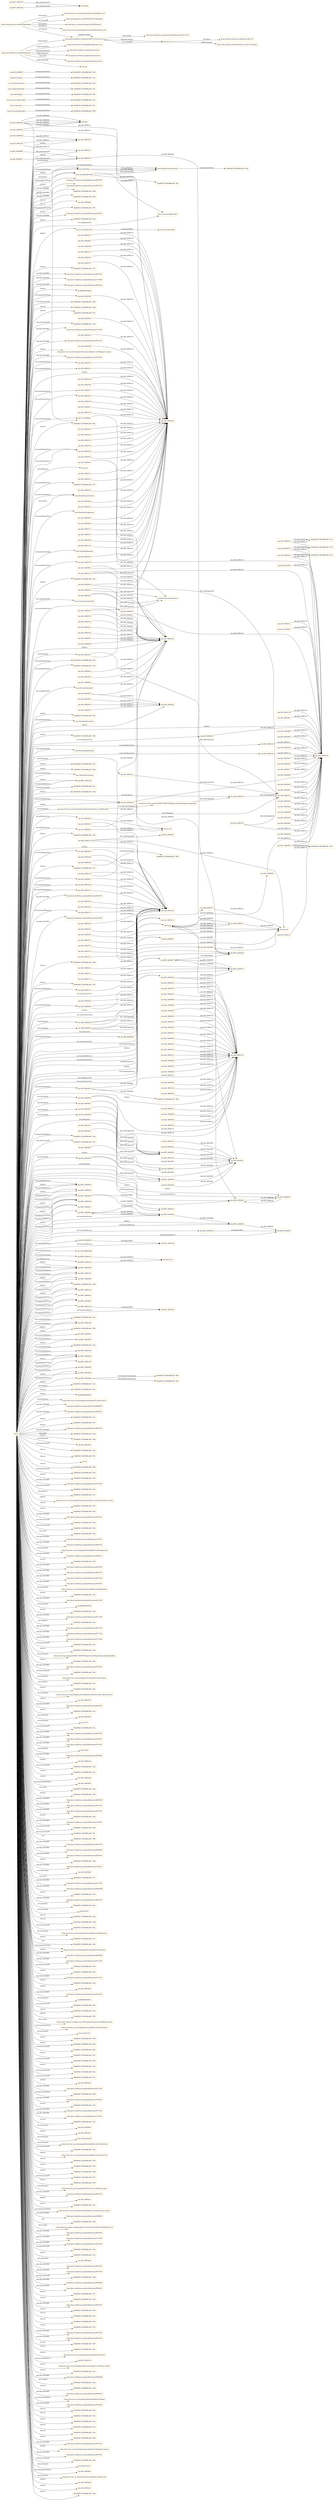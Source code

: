 digraph ar2dtool_diagram { 
rankdir=LR;
size="1501"
node [shape = rectangle, color="orange"]; "base:UnassignedIdentifier" "56e80045:1695d98ec98:-7fe5" "base:PersistentIdentifier" "56e80045:1695d98ec98:-7ffc" "base:IdentificationScheme" "base:IdentificationAuthority" "fibo-id:Identifier" "56e80045:1695d98ec98:-7fae" "base:Identifier" "56e80045:1695d98ec98:-7ff2" "base:IdentifierAssignment" "base:QualifiedIdentifier" "56e80045:1695d98ec98:-7fba" "56e80045:1695d98ec98:-7fa1" "base:TransparentIdentifier" "base:AssignedIdentifier" "base:StructuredIdentifier" "56e80045:1695d98ec98:-7fe9" "56e80045:1695d98ec98:-7fb8" "56e80045:1695d98ec98:-7fcb" "base:OpaqueIdentifier" "56e80045:1695d98ec98:-7fb2" "base:RevokedIdentifier" "56e80045:1695d98ec98:-7ffa" "base:IdentifierResolution" "56e80045:1695d98ec98:-7fb0" "base:ReassignedIdentifier" "56e80045:1695d98ec98:-7fbc" "56e80045:1695d98ec98:-7fdc" "base:StableIdentifier" "56e80045:1695d98ec98:-7fb6" "base:VisualIdentifier" "base:IdentifierAssigning" "base:Identifiable" "56e80045:1695d98ec98:-7fed" "base:TextualIdentifier" "obo:IAO_0000034" "obo:BFO_0000146" "obo:IAO_0000318" "56e80045:1695d98ec98:-7eac" "obo:IAO_0000330" "obo:IAO_0000409" "obo:BFO_0000141" "obo:IAO_0000577" "obo:IAO_0000131" "obo:IAO_0000015" "obo:IAO_0000027" "obo:IAO_0000303" "obo:BFO_0000017" "56e80045:1695d98ec98:-7f01" "obo:IAO_0000078" "obo:IAO_0000306" "obo:BFO_0000028" "obo:IAO_0000316" "obo:IAO_0000319" "obo:IAO_0000003" "obo:IAO_0000030" "obo:IAO_0000574" "obo:IAO_0000408" "obo:IAO_0000310" "obo:IAO_0000576" "obo:BFO_0000035" "obo:BFO_0000040" "obo:IAO_0000401" "obo:IAO_0000304" "obo:BFO_0000018" "obo:IAO_0000010" "56e80045:1695d98ec98:-7f12" "obo:OBI_0500000" "obo:IAO_0000104" "obo:IAO_0000225" "obo:IAO_0000327" "obo:IAO_0000128" "obo:BFO_0000011" "obo:BFO_0000023" "obo:IAO_0000097" "obo:IAO_0000311" "obo:IAO_0000415" "obo:BFO_0000148" "obo:IAO_0000321" "obo:IAO_0000442" "obo:IAO_0000006" "obo:IAO_0000400" "obo:IAO_0000064" "obo:IAO_0000017" "obo:BFO_0000004" "obo:GAZ_00000448" "56e80045:1695d98ec98:-7f96" "obo:BFO_0000031" "obo:PATO_0000122" "obo:IAO_0000088" "obo:IAO_0000582" "56e80045:1695d98ec98:-7f1a" "obo:IAO_0000592" "obo:BFO_0000009" "obo:IAO_0000141" "obo:IAO_0000035" "obo:IAO_0000005" "obo:IAO_0000322" "obo:BFO_0000147" "obo:IAO_0000443" "obo:IAO_0000007" "obo:IAO_0000065" "obo:IAO_0000132" "obo:IAO_0000578" "obo:IAO_0000028" "obo:IAO_0000593" "obo:BFO_0000008" "obo:IAO_0000012" "obo:IAO_0000079" "obo:IAO_0000184" "obo:IAO_0000307" "obo:UO_0000002" "56e80045:1695d98ec98:-7ed9" "obo:IAO_0000031" "obo:IAO_0000018" "obo:IAO_0000317" "obo:IAO_0000059" "obo:IAO_0000313" "obo:IAO_0000579" "obo:IAO_0000091" "obo:IAO_0000029" "obo:BFO_0000142" "obo:BFO_0000038" "obo:BFO_0000019" "obo:IAO_0000183" "obo:IAO_0000308" "obo:UO_0000001" "obo:IAO_0000584" "obo:IAO_0000429" "obo:IAO_0000109" "obo:IAO_0000105" "obo:IAO_0000047" "obo:IAO_0000180" "obo:IAO_0000129" "obo:IAO_0000032" "obo:BFO_0000024" "obo:IAO_0000312" "obo:IAO_0000100" "obo:IAO_0000328" "obo:IAO_0000324" "obo:IAO_0000055" "obo:IAO_0000416" "oboInOwl:Subset" "obo:PATO_0000125" "obo:IAO_0000595" "obo:OBI_0000066" "obo:BFO_0000001" "obo:IAO_0000300" "obo:IAO_0000038" "obo:IAO_0000323" "obo:IAO_0000178" "obo:IAO_0000098" "obo:BFO_0000020" "obo:IAO_0000008" "obo:IAO_0000093" "obo:BFO_0000144" "obo:IAO_0000594" "obo:IAO_0000013" "obo:IAO_0000185" "obo:UO_0000003" "56e80045:1695d98ec98:-7f06" "obo:IAO_0000037" "56e80045:1695d98ec98:-7ed1" "56e80045:1695d98ec98:-7efc" "obo:BFO_0000016" "obo:OBI_0000471" "obo:IAO_0000019" "obo:IAO_0000314" "56e80045:1695d98ec98:-7ee7" "obo:IAO_0000001" "obo:IAO_0000057" "obo:BFO_0000140" "56e80045:1695d98ec98:-7f94" "obo:IAO_0000402" "obo:IAO_0000309" "obo:IAO_0000186" "obo:IAO_0000024" "obo:IAO_0000305" "obo:IAO_0000590" "obo:IAO_0000181" "obo:IAO_0000302" "obo:IAO_0000033" "obo:BFO_0000015" "obo:BFO_0000027" "obo:IAO_0000315" "obo:BFO_0000029" "obo:IAO_0000329" "obo:IAO_0000101" "obo:IAO_0000325" "obo:IAO_0000573" "obo:IAO_0000403" "obo:IAO_0000575" "obo:IAO_0000025" "56e80045:1695d98ec98:-7ee0" "obo:IAO_0000320" "obo:BFO_0000034" "obo:OBI_0000011" "obo:IAO_0000182" "obo:BFO_0000002" "obo:IAO_0000301" "obo:IAO_0000422" "obo:BFO_0000026" "obo:IAO_0000580" "obo:IAO_0000144" "obo:IAO_0000326" "obo:IAO_0000572" "obo:BFO_0000182" "obo:IAO_0000096" "obo:IAO_0000414" "obo:BFO_0000145" "obo:IAO_0000009" "obo:BFO_0000003" "obo:BFO_0000030" "obo:IAO_0000591" "obo:BFO_0000006" "obo:IAO_0000140" "obo:IAO_0000179" ; /*classes style*/
	"obo:IAO_0000029" -> "obo:IAO_0000123" [ label = "obo:IAO_0000114" ];
	"obo:IAO_0000008" -> "obo:IAO_0000103" [ label = "obo:IAO_0000231" ];
	"obo:IAO_0000321" -> "obo:IAO_0000120" [ label = "obo:IAO_0000114" ];
	"obo:OBI_0000293" -> "obo:obi.owl" [ label = "obo:IAO_0000412" ];
	"obo:OBI_0000293" -> "obo:RO_0000057" [ label = "rdfs:subPropertyOf" ];
	"obo:OBI_0000293" -> "obo:IAO_0000122" [ label = "obo:IAO_0000114" ];
	"obo:IAO_0000129" -> "obo:IAO_0000123" [ label = "obo:IAO_0000114" ];
	"obo:IAO_0000300" -> "obo:IAO_0000123" [ label = "obo:IAO_0000114" ];
	"obo:RO_0000087" -> "obo:RO_0000053" [ label = "rdfs:subPropertyOf" ];
	"obo:IAO_0000442" -> "obo:IAO_0000125" [ label = "obo:IAO_0000114" ];
	"obo:IAO_0000079" -> "obo:IAO_0000002" [ label = "obo:IAO_0000114" ];
	"obo:IAO_0000400" -> "obo:IAO_0000120" [ label = "obo:IAO_0000114" ];
	"obo:IAO_0000584" -> "obo:IAO_0000120" [ label = "obo:IAO_0000114" ];
	"obo:IAO_0000037" -> "obo:IAO_0000002" [ label = "obo:IAO_0000114" ];
	"obo:IAO_0000179" -> "obo:IAO_0000122" [ label = "obo:IAO_0000114" ];
	"obo:IAO_0000329" -> "obo:IAO_0000125" [ label = "obo:IAO_0000114" ];
	"obo:IAO_0000308" -> "obo:IAO_0000120" [ label = "obo:IAO_0000114" ];
	"obo:IAO_0000116" -> "obo:IAO_0000122" [ label = "obo:IAO_0000114" ];
	"obo:RO_0001025" -> "obo:RO_0001901" [ label = "obo:RO_0001900" ];
	"obo:IAO_0000429" -> "obo:IAO_0000123" [ label = "obo:IAO_0000114" ];
	"obo:RO_0000053" -> "obo:RO_0001901" [ label = "obo:RO_0001900" ];
	"obo:IAO_0000408" -> "obo:IAO_0000123" [ label = "obo:IAO_0000114" ];
	"obo:IAO_0000592" -> "obo:IAO_0000123" [ label = "obo:IAO_0000114" ];
	"obo:BFO_0000002" -> "obo:BFO_0000003" [ label = "owl:disjointWith" ];
	"obo:IAO_0000024" -> "obo:IAO_0000103" [ label = "obo:IAO_0000231" ];
	"obo:IAO_0000003" -> "obo:IAO_0000125" [ label = "obo:IAO_0000114" ];
	"obo:BFO_0000144" -> "obo:BFO_0000182" [ label = "owl:disjointWith" ];
	"obo:IAO_0000316" -> "obo:IAO_0000120" [ label = "obo:IAO_0000114" ];
	"base:Identifiable" -> "56e80045:1695d98ec98:-7ff2" [ label = "owl:equivalentClass" ];
	"base:OpaqueIdentifier" -> "56e80045:1695d98ec98:-7fbc" [ label = "owl:equivalentClass" ];
	"obo:IAO_0000416" -> "obo:IAO_0000123" [ label = "obo:IAO_0000114" ];
	"obo:IAO_0000579" -> "obo:IAO_0000120" [ label = "obo:IAO_0000114" ];
	"obo:IAO_0000032" -> "obo:IAO_0000120" [ label = "obo:IAO_0000114" ];
	"base:TextualIdentifier" -> "base:VisualIdentifier" [ label = "owl:disjointWith" ];
	"obo:IAO_0000324" -> "obo:IAO_0000120" [ label = "obo:IAO_0000114" ];
	"obo:IAO_0000132" -> "obo:IAO_0000123" [ label = "obo:IAO_0000114" ];
	"obo:IAO_0000303" -> "obo:IAO_0000125" [ label = "obo:IAO_0000114" ];
	"obo:IAO_0000111" -> "obo:IAO_0000122" [ label = "obo:IAO_0000114" ];
	"oboInOwl:Subset" -> "56e80045:1695d98ec98:-7eac" [ label = "owl:equivalentClass" ];
	"obo:IAO_0000232" -> "obo:IAO_0000122" [ label = "obo:IAO_0000114" ];
	"obo:IAO_0000403" -> "obo:IAO_0000123" [ label = "obo:IAO_0000114" ];
	"obo:IAO_0000019" -> "obo:IAO_0000103" [ label = "obo:IAO_0000231" ];
	"obo:IAO_0000182" -> "obo:IAO_0000122" [ label = "obo:IAO_0000114" ];
	"obo:IAO_0000182" -> "obo:IAO_0000103" [ label = "obo:IAO_0000231" ];
	"obo:OBI_0000312" -> "obo:RO_0000056" [ label = "rdfs:subPropertyOf" ];
	"obo:OBI_0000312" -> "obo:IAO_0000122" [ label = "obo:IAO_0000114" ];
	"obo:OBI_0000312" -> "obo:obi.owl" [ label = "obo:IAO_0000412" ];
	"obo:IAO_0000140" -> "obo:IAO_0000123" [ label = "obo:IAO_0000114" ];
	"obo:IAO_0000311" -> "obo:IAO_0000120" [ label = "obo:IAO_0000114" ];
	"obo:IAO_0000119" -> "obo:IAO_0000122" [ label = "obo:IAO_0000114" ];
	"obo:RO_0002000" -> "obo:RO_0001901" [ label = "obo:RO_0001900" ];
	"base:StableIdentifier" -> "56e80045:1695d98ec98:-7fb2" [ label = "owl:equivalentClass" ];
	"obo:IAO_0000595" -> "obo:IAO_0000123" [ label = "obo:IAO_0000114" ];
	"obo:IAO_0000219" -> "obo:IAO_0000136" [ label = "rdfs:subPropertyOf" ];
	"obo:IAO_0000574" -> "obo:IAO_0000120" [ label = "obo:IAO_0000114" ];
	"obo:IAO_0000027" -> "obo:IAO_0000125" [ label = "obo:IAO_0000114" ];
	"obo:IAO_0000006" -> "obo:IAO_0000123" [ label = "obo:IAO_0000114" ];
	"obo:IAO_0000319" -> "obo:IAO_0000120" [ label = "obo:IAO_0000114" ];
	"obo:IAO_0000098" -> "obo:IAO_0000123" [ label = "obo:IAO_0000114" ];
	"obo:UO_0000002" -> "obo:uo.owl" [ label = "obo:IAO_0000412" ];
	"obo:RO_0001015" -> "obo:RO_0001901" [ label = "obo:RO_0001900" ];
	"obo:IAO_0000419" -> "obo:IAO_0000120" [ label = "obo:IAO_0000114" ];
	"obo:IAO_0000582" -> "obo:IAO_0000123" [ label = "obo:IAO_0000114" ];
	"obo:IAO_0000035" -> "obo:IAO_0000103" [ label = "obo:IAO_0000231" ];
	"obo:IAO_0000035" -> "obo:IAO_0000125" [ label = "obo:IAO_0000114" ];
	"http://purl.obolibrary.org/obo/iao/2015-02-23/iao.owl" -> "http://purl.obolibrary.org/obo/iao/wiki/Releases/2015-02-23" [ label = "rdfs:seeAlso" ];
	"http://purl.obolibrary.org/obo/iao/2015-02-23/iao.owl" -> "http://purl.obolibrary.org/obo/iao/2015-02-23/iao.owl" [ label = "doap:file-release" ];
	"http://purl.obolibrary.org/obo/iao/2015-02-23/iao.owl" -> "obo:iao.owl" [ label = "doap:file-release" ];
	"obo:IAO_0000327" -> "obo:IAO_0000125" [ label = "obo:IAO_0000114" ];
	"obo:OBI_0000299" -> "obo:obi.owl" [ label = "obo:IAO_0000412" ];
	"obo:OBI_0000299" -> "obo:RO_0000057" [ label = "rdfs:subPropertyOf" ];
	"obo:OBI_0000299" -> "obo:IAO_0000122" [ label = "obo:IAO_0000114" ];
	"obo:IAO_0000135" -> "obo:IAO_0000125" [ label = "obo:IAO_0000114" ];
	"obo:IAO_0000135" -> "oboInOwl:ObsoleteProperty" [ label = "rdfs:subPropertyOf" ];
	"obo:IAO_0000135" -> "obo:IAO_0000103" [ label = "obo:IAO_0000231" ];
	"obo:IAO_0000306" -> "obo:IAO_0000125" [ label = "obo:IAO_0000114" ];
	"obo:RO_0002350" -> "obo:RO_0001901" [ label = "obo:RO_0001900" ];
	"obo:RO_0002350" -> "obo:BFO_0000050" [ label = "rdfs:subPropertyOf" ];
	"obo:IAO_0000064" -> "obo:IAO_0000120" [ label = "obo:IAO_0000114" ];
	"obo:IAO_0000590" -> "obo:IAO_0000125" [ label = "obo:IAO_0000114" ];
	"obo:IAO_0000001" -> "obo:IAO_0000120" [ label = "obo:IAO_0000114" ];
	"obo:IAO_0000185" -> "obo:IAO_0000122" [ label = "obo:IAO_0000114" ];
	"obo:IAO_0000314" -> "obo:IAO_0000120" [ label = "obo:IAO_0000114" ];
	"obo:IAO_0000101" -> "obo:IAO_0000122" [ label = "obo:IAO_0000114" ];
	"obo:IAO_0000093" -> "obo:IAO_0000103" [ label = "obo:IAO_0000231" ];
	"obo:RO_0000080" -> "obo:RO_0000052" [ label = "rdfs:subPropertyOf" ];
	"obo:BFO_0000050" -> "obo:RO_0001901" [ label = "obo:RO_0001900" ];
	"obo:IAO_0000414" -> "obo:IAO_0000123" [ label = "obo:IAO_0000114" ];
	"fibo-id:Identifier" -> "56e80045:1695d98ec98:-7fa1" [ label = "owl:equivalentClass" ];
	"obo:IAO_0000222" -> "oboInOwl:ObsoleteProperty" [ label = "rdfs:subPropertyOf" ];
	"obo:IAO_0000222" -> "obo:IAO_0000103" [ label = "obo:IAO_0000231" ];
	"obo:IAO_0000030" -> "obo:IAO_0000122" [ label = "obo:IAO_0000114" ];
	"obo:IAO_0000577" -> "obo:IAO_0000120" [ label = "obo:IAO_0000114" ];
	"http://ontology.mayo.edu/WDO/Identifiers" -> "http://purl.obolibrary.org/obo/iao/2015-02-23/iao.owl" [ label = "owl:imports" ];
	"http://ontology.mayo.edu/WDO/Identifiers" -> "http://bmi.asu.edu/ontologies/2016/06/deontic" [ label = "owl:imports" ];
	"http://ontology.mayo.edu/WDO/Identifiers" -> "http://www.loa-cnr.it/ontologies/FunctionalParticipation.owl" [ label = "owl:imports" ];
	"http://ontology.mayo.edu/WDO/Identifiers" -> "http://www.loa-cnr.it/ontologies/InformationObjects.owl" [ label = "owl:imports" ];
	"http://ontology.mayo.edu/WDO/Identifiers" -> "http://ontology.mayo.edu/WDO/2016/11/Identifiers" [ label = "owl:versionIRI" ];
	"obo:IAO_0000009" -> "obo:IAO_0000123" [ label = "obo:IAO_0000114" ];
	"obo:IAO_0000322" -> "obo:IAO_0000120" [ label = "obo:IAO_0000114" ];
	"obo:IAO_0000301" -> "obo:IAO_0000125" [ label = "obo:IAO_0000114" ];
	"obo:IAO_0000109" -> "obo:IAO_0000125" [ label = "obo:IAO_0000114" ];
	"obo:IAO_0000443" -> "obo:IAO_0000120" [ label = "obo:IAO_0000114" ];
	"obo:IAO_0000422" -> "obo:IAO_0000123" [ label = "obo:IAO_0000114" ];
	"obo:IAO_0000401" -> "obo:IAO_0000123" [ label = "obo:IAO_0000114" ];
	"obo:IAO_0000059" -> "obo:IAO_0000124" [ label = "obo:IAO_0000114" ];
	"obo:IAO_0000059" -> "obo:IAO_0000103" [ label = "obo:IAO_0000231" ];
	"obo:BFO_0000016" -> "obo:BFO_0000023" [ label = "owl:disjointWith" ];
	"obo:IAO_0000038" -> "obo:IAO_0000125" [ label = "obo:IAO_0000114" ];
	"obo:BFO_0000179" -> "rdfs:label" [ label = "rdfs:subPropertyOf" ];
	"obo:IAO_0000017" -> "obo:IAO_0000125" [ label = "obo:IAO_0000114" ];
	"obo:IAO_0000180" -> "obo:IAO_0000122" [ label = "obo:IAO_0000114" ];
	"base:StructuredIdentifier" -> "56e80045:1695d98ec98:-7fae" [ label = "owl:equivalentClass" ];
	"obo:IAO_0000330" -> "obo:IAO_0000120" [ label = "obo:IAO_0000114" ];
	"obo:IAO_0000309" -> "obo:IAO_0000120" [ label = "obo:IAO_0000114" ];
	"obo:IAO_0000117" -> "obo:IAO_0000122" [ label = "obo:IAO_0000114" ];
	"obo:BFO_0000066" -> "56e80045:1695d98ec98:-7f98" [ label = "owl:propertyChainAxiom" ];
	"obo:BFO_0000066" -> "56e80045:1695d98ec98:-7f9a" [ label = "owl:propertyChainAxiom" ];
	"obo:IAO_0000088" -> "obo:IAO_0000125" [ label = "obo:IAO_0000114" ];
	"obo:IAO_0000593" -> "obo:IAO_0000123" [ label = "obo:IAO_0000114" ];
	"obo:IAO_0000409" -> "56e80045:1695d98ec98:-7ed1" [ label = "owl:equivalentClass" ];
	"obo:IAO_0000572" -> "obo:IAO_0000125" [ label = "obo:IAO_0000114" ];
	"obo:IAO_0000025" -> "obo:IAO_0000120" [ label = "obo:IAO_0000114" ];
	"obo:IAO_0000317" -> "obo:IAO_0000120" [ label = "obo:IAO_0000114" ];
	"obo:IAO_0000104" -> "obo:IAO_0000122" [ label = "obo:IAO_0000114" ];
	"obo:IAO_0000096" -> "obo:IAO_0000123" [ label = "obo:IAO_0000114" ];
	"obo:IAO_0000417" -> "obo:IAO_0000120" [ label = "obo:IAO_0000114" ];
	"obo:IAO_0000225" -> "obo:IAO_0000125" [ label = "obo:IAO_0000114" ];
	"obo:IAO_0000225" -> "56e80045:1695d98ec98:-7efc" [ label = "owl:equivalentClass" ];
	"obo:IAO_0000580" -> "obo:IAO_0000120" [ label = "obo:IAO_0000114" ];
	"obo:IAO_0000033" -> "obo:IAO_0000122" [ label = "obo:IAO_0000114" ];
	"obo:IAO_0000012" -> "obo:IAO_0000103" [ label = "obo:IAO_0000231" ];
	"obo:IAO_0000325" -> "obo:IAO_0000120" [ label = "obo:IAO_0000114" ];
	"obo:IAO_0000304" -> "obo:IAO_0000125" [ label = "obo:IAO_0000114" ];
	"obo:IAO_0000112" -> "obo:IAO_0000122" [ label = "obo:IAO_0000114" ];
	"obo:BFO_0000040" -> "obo:BFO_0000141" [ label = "owl:disjointWith" ];
	"obo:RO_0001000" -> "obo:IAO_0000125" [ label = "obo:IAO_0000114" ];
	"obo:IAO_0000183" -> "obo:IAO_0000122" [ label = "obo:IAO_0000114" ];
	"obo:PATO_0000122" -> "obo:pato.owl" [ label = "obo:IAO_0000412" ];
	"obo:IAO_0000141" -> "obo:IAO_0000103" [ label = "obo:IAO_0000231" ];
	"obo:IAO_0000312" -> "obo:IAO_0000120" [ label = "obo:IAO_0000114" ];
	"obo:IAO_0000091" -> "obo:IAO_0000103" [ label = "obo:IAO_0000231" ];
	"obo:IAO_0000091" -> "obo:IAO_0000120" [ label = "obo:IAO_0000114" ];
	"obo:IAO_0000412" -> "obo:IAO_0000125" [ label = "obo:IAO_0000114" ];
	"obo:IAO_0000220" -> "oboInOwl:ObsoleteProperty" [ label = "rdfs:subPropertyOf" ];
	"obo:IAO_0000220" -> "obo:IAO_0000103" [ label = "obo:IAO_0000231" ];
	"obo:IAO_0000575" -> "obo:IAO_0000120" [ label = "obo:IAO_0000114" ];
	"obo:IAO_0000028" -> "obo:IAO_0000125" [ label = "obo:IAO_0000114" ];
	"obo:IAO_0000007" -> "obo:IAO_0000122" [ label = "obo:IAO_0000114" ];
	"obo:OBI_0500000" -> "obo:obi.owl" [ label = "obo:IAO_0000412" ];
	"obo:IAO_0000320" -> "obo:IAO_0000120" [ label = "obo:IAO_0000114" ];
	"obo:IAO_0000128" -> "obo:IAO_0000226" [ label = "obo:IAO_0000231" ];
	"obo:IAO_0000128" -> "obo:IAO_0000121" [ label = "obo:IAO_0000114" ];
	"obo:RO_0000086" -> "obo:RO_0000053" [ label = "rdfs:subPropertyOf" ];
	"obo:UO_0000003" -> "obo:uo.owl" [ label = "obo:IAO_0000412" ];
	"obo:IAO_0000078" -> "56e80045:1695d98ec98:-7f12" [ label = "owl:equivalentClass" ];
	"obo:IAO_0000078" -> "obo:IAO_0000125" [ label = "obo:IAO_0000114" ];
	"obo:IAO_0000057" -> "obo:IAO_0000002" [ label = "obo:IAO_0000114" ];
	"base:PersistentIdentifier" -> "56e80045:1695d98ec98:-7fb8" [ label = "owl:equivalentClass" ];
	"obo:IAO_0000583" -> "obo:IAO_0000123" [ label = "obo:IAO_0000114" ];
	"obo:IAO_0000583" -> "obo:BFO_0000051" [ label = "rdfs:subPropertyOf" ];
	"obo:IAO_0000015" -> "obo:IAO_0000125" [ label = "obo:IAO_0000114" ];
	"obo:IAO_0000015" -> "56e80045:1695d98ec98:-7f1a" [ label = "owl:equivalentClass" ];
	"obo:IAO_0000178" -> "56e80045:1695d98ec98:-7f06" [ label = "owl:equivalentClass" ];
	"obo:IAO_0000178" -> "obo:IAO_0000122" [ label = "obo:IAO_0000114" ];
	"obo:IAO_0000328" -> "obo:IAO_0000125" [ label = "obo:IAO_0000114" ];
	"obo:OBI_0000471" -> "obo:obi.owl" [ label = "obo:IAO_0000412" ];
	"obo:IAO_0000136" -> "obo:IAO_0000125" [ label = "obo:IAO_0000114" ];
	"obo:IAO_0000307" -> "obo:IAO_0000125" [ label = "obo:IAO_0000114" ];
	"obo:IAO_0000115" -> "obo:IAO_0000122" [ label = "obo:IAO_0000114" ];
	"obo:RO_0002351" -> "obo:RO_0001901" [ label = "obo:RO_0001900" ];
	"obo:RO_0002351" -> "obo:BFO_0000051" [ label = "rdfs:subPropertyOf" ];
	"obo:OBI_0000066" -> "obo:obi.owl" [ label = "obo:IAO_0000412" ];
	"obo:IAO_0000065" -> "obo:IAO_0000120" [ label = "obo:IAO_0000114" ];
	"obo:RO_0000052" -> "obo:RO_0001901" [ label = "obo:RO_0001900" ];
	"obo:IAO_0000407" -> "obo:BFO_0000051" [ label = "rdfs:subPropertyOf" ];
	"obo:IAO_0000591" -> "obo:IAO_0000123" [ label = "obo:IAO_0000114" ];
	"obo:IAO_0000186" -> "obo:IAO_0000125" [ label = "obo:IAO_0000114" ];
	"obo:IAO_0000186" -> "56e80045:1695d98ec98:-7f01" [ label = "owl:equivalentClass" ];
	"obo:PATO_0000125" -> "obo:pato.owl" [ label = "obo:IAO_0000412" ];
	"obo:IAO_0000144" -> "obo:IAO_0000120" [ label = "obo:IAO_0000114" ];
	"obo:IAO_0000315" -> "obo:IAO_0000120" [ label = "obo:IAO_0000114" ];
	"obo:RO_0000081" -> "obo:RO_0000052" [ label = "rdfs:subPropertyOf" ];
	"obo:BFO_0000051" -> "obo:RO_0001901" [ label = "obo:RO_0001900" ];
	"obo:IAO_0000415" -> "obo:IAO_0000120" [ label = "obo:IAO_0000114" ];
	"obo:OBI_0000011" -> "obo:obi.owl" [ label = "obo:IAO_0000412" ];
	"obo:IAO_0000223" -> "oboInOwl:ObsoleteProperty" [ label = "rdfs:subPropertyOf" ];
	"obo:IAO_0000223" -> "obo:IAO_0000103" [ label = "obo:IAO_0000231" ];
	"obo:IAO_0000578" -> "obo:IAO_0000120" [ label = "obo:IAO_0000114" ];
	"obo:IAO_0000031" -> "obo:IAO_0000123" [ label = "obo:IAO_0000114" ];
	"base:AssignedIdentifier" -> "base:UnassignedIdentifier" [ label = "owl:disjointWith" ];
	"base:AssignedIdentifier" -> "56e80045:1695d98ec98:-7ffc" [ label = "owl:equivalentClass" ];
	"obo:IAO_0000010" -> "obo:IAO_0000120" [ label = "obo:IAO_0000114" ];
	"obo:IAO_0000323" -> "obo:IAO_0000120" [ label = "obo:IAO_0000114" ];
	"obo:IAO_0000131" -> "obo:IAO_0000123" [ label = "obo:IAO_0000114" ];
	"obo:IAO_0000302" -> "obo:IAO_0000125" [ label = "obo:IAO_0000114" ];
	"obo:BFO_0000038" -> "obo:BFO_0000148" [ label = "owl:disjointWith" ];
	"obo:BFO_0000017" -> "obo:BFO_0000019" [ label = "owl:disjointWith" ];
	"obo:IAO_0000402" -> "obo:IAO_0000123" [ label = "obo:IAO_0000114" ];
	"obo:IAO_0000039" -> "obo:BFO_0000051" [ label = "rdfs:subPropertyOf" ];
	"obo:BFO_0000180" -> "rdfs:label" [ label = "rdfs:subPropertyOf" ];
	"obo:IAO_0000018" -> "obo:IAO_0000226" [ label = "obo:IAO_0000231" ];
	"obo:IAO_0000181" -> "obo:IAO_0000122" [ label = "obo:IAO_0000114" ];
	"obo:IAO_0100001" -> "obo:IAO_0000125" [ label = "obo:IAO_0000114" ];
	"NULL" -> "http://www.loa-cnr.it/ontologies/ExtendedDnS.owl#involves" [ label = "owl:onProperty" ];
	"NULL" -> "http://purl.obolibrary.org/obo/bfo/axiom/0000007" [ label = "obo:IAO_0010000" ];
	"NULL" -> "obo:BFO_0000003" [ label = "owl:annotatedSource" ];
	"NULL" -> "http://purl.obolibrary.org/obo/bfo/axiom/099-001" [ label = "obo:IAO_0010000" ];
	"NULL" -> "obo:BFO_0000015" [ label = "owl:annotatedSource" ];
	"NULL" -> "obo:IAO_0000119" [ label = "owl:annotatedProperty" ];
	"NULL" -> "obo:BFO_0000050" [ label = "owl:onProperty" ];
	"NULL" -> "56e80045:1695d98ec98:-7ea1" [ label = "rdf:rest" ];
	"NULL" -> "56e80045:1695d98ec98:-7e97" [ label = "rdf:rest" ];
	"NULL" -> "http://purl.obolibrary.org/obo/bfo/axiom/064-001" [ label = "obo:IAO_0010000" ];
	"NULL" -> "56e80045:1695d98ec98:-7ed0" [ label = "owl:oneOf" ];
	"NULL" -> "obo:BFO_0000011" [ label = "rdf:first" ];
	"NULL" -> "base:IdentifierAssigning" [ label = "owl:someValuesFrom" ];
	"NULL" -> "56e80045:1695d98ec98:-7f0b" [ label = "rdf:rest" ];
	"NULL" -> "obo:RO_0000059" [ label = "owl:onProperty" ];
	"NULL" -> "56e80045:1695d98ec98:-7ec6" [ label = "owl:intersectionOf" ];
	"NULL" -> "56e80045:1695d98ec98:-7ff4" [ label = "rdf:rest" ];
	"NULL" -> "rdf:nil" [ label = "rdf:rest" ];
	"NULL" -> "56e80045:1695d98ec98:-7f09" [ label = "rdf:rest" ];
	"NULL" -> "56e80045:1695d98ec98:-7fd3" [ label = "owl:intersectionOf" ];
	"NULL" -> "56e80045:1695d98ec98:-7f0f" [ label = "rdf:rest" ];
	"NULL" -> "http://purl.obolibrary.org/obo/bfo/axiom/019-002" [ label = "obo:IAO_0010000" ];
	"NULL" -> "56e80045:1695d98ec98:-7fad" [ label = "owl:intersectionOf" ];
	"NULL" -> "56e80045:1695d98ec98:-7ea7" [ label = "owl:members" ];
	"NULL" -> "obo:IAO_0000185" [ label = "owl:someValuesFrom" ];
	"NULL" -> "obo:IAO_0000407" [ label = "owl:onProperty" ];
	"NULL" -> "http://www.loa-cnr.it/ontologies/InformationObjects.owl#classification-system" [ label = "rdf:first" ];
	"NULL" -> "56e80045:1695d98ec98:-7fc8" [ label = "rdf:rest" ];
	"NULL" -> "obo:IAO_0000413" [ label = "owl:onProperty" ];
	"NULL" -> "obo:BFO_0000018" [ label = "owl:annotatedSource" ];
	"NULL" -> "56e80045:1695d98ec98:-7fb5" [ label = "rdf:rest" ];
	"NULL" -> "obo:BFO_0000008" [ label = "rdf:first" ];
	"NULL" -> "http://purl.obolibrary.org/obo/bfo/axiom/033-001" [ label = "obo:IAO_0010000" ];
	"NULL" -> "56e80045:1695d98ec98:-7fe8" [ label = "owl:intersectionOf" ];
	"NULL" -> "obo:BFO_0000051" [ label = "owl:onProperty" ];
	"NULL" -> "56e80045:1695d98ec98:-7fe0" [ label = "owl:intersectionOf" ];
	"NULL" -> "obo:BFO_0000034" [ label = "owl:annotatedSource" ];
	"NULL" -> "56e80045:1695d98ec98:-7efb" [ label = "owl:oneOf" ];
	"NULL" -> "http://purl.obolibrary.org/obo/bfo/axiom/126-001" [ label = "obo:IAO_0010000" ];
	"NULL" -> "http://purl.obolibrary.org/obo/bfo/axiom/080-003" [ label = "obo:IAO_0010000" ];
	"NULL" -> "http://www.loa-cnr.it/ontologies/ExtendedDnS.owl#realized-by" [ label = "owl:onProperty" ];
	"NULL" -> "obo:BFO_0000011" [ label = "owl:annotatedSource" ];
	"NULL" -> "http://purl.obolibrary.org/obo/bfo/axiom/0000011" [ label = "obo:IAO_0010000" ];
	"NULL" -> "obo:IAO_0000027" [ label = "owl:someValuesFrom" ];
	"NULL" -> "56e80045:1695d98ec98:-7fb9" [ label = "rdf:rest" ];
	"NULL" -> "http://purl.obolibrary.org/obo/bfo/axiom/020-002" [ label = "obo:IAO_0010000" ];
	"NULL" -> "http://purl.obolibrary.org/obo/bfo/axiom/083-003" [ label = "obo:IAO_0010000" ];
	"NULL" -> "http://purl.obolibrary.org/obo/bfo/axiom/063-002" [ label = "obo:IAO_0010000" ];
	"NULL" -> "obo:BFO_0000009" [ label = "rdf:first" ];
	"NULL" -> "http://purl.obolibrary.org/obo/bfo/axiom/038-001" [ label = "obo:IAO_0010000" ];
	"NULL" -> "http://www.loa-cnr.it/ontologies/ExtendedDnS.owl#defined-by" [ label = "owl:onProperty" ];
	"NULL" -> "56e80045:1695d98ec98:-7fcd" [ label = "rdf:rest" ];
	"NULL" -> "http://purl.obolibrary.org/obo/bfo/axiom/021-002" [ label = "obo:IAO_0010000" ];
	"NULL" -> "dk:DK0000000056" [ label = "owl:onProperty" ];
	"NULL" -> "56e80045:1695d98ec98:-7ec9" [ label = "rdf:rest" ];
	"NULL" -> "obo:IAO_0000219" [ label = "owl:onProperty" ];
	"NULL" -> "http://purl.obolibrary.org/obo/bfo/axiom/027-004" [ label = "obo:IAO_0010000" ];
	"NULL" -> "56e80045:1695d98ec98:-7e9e" [ label = "owl:members" ];
	"NULL" -> "http://purl.obolibrary.org/obo/bfo/axiom/081-003" [ label = "obo:IAO_0010000" ];
	"NULL" -> "base:QualifiedIdentifier" [ label = "owl:annotatedTarget" ];
	"NULL" -> "obo:BFO_0000018" [ label = "rdf:first" ];
	"NULL" -> "http://purl.obolibrary.org/obo/bfo/axiom/077-002" [ label = "obo:IAO_0010000" ];
	"NULL" -> "obo:IAO_0000125" [ label = "rdf:first" ];
	"NULL" -> "http://purl.obolibrary.org/obo/bfo/axiom/107-002" [ label = "obo:IAO_0010000" ];
	"NULL" -> "56e80045:1695d98ec98:-7fe4" [ label = "owl:intersectionOf" ];
	"NULL" -> "obo:UO_0000003" [ label = "owl:allValuesFrom" ];
	"NULL" -> "obo:BFO_0000030" [ label = "owl:annotatedSource" ];
	"NULL" -> "56e80045:1695d98ec98:-7edd" [ label = "rdf:rest" ];
	"NULL" -> "http://www.omg.org/spec/EDMC-FIBO/FND/AgentsAndPeople/Agents/isIdentifiedBy" [ label = "owl:onProperty" ];
	"NULL" -> "obo:BFO_0000006" [ label = "owl:annotatedSource" ];
	"NULL" -> "obo:BFO_0000146" [ label = "rdf:first" ];
	"NULL" -> "56e80045:1695d98ec98:-7ef8" [ label = "rdf:rest" ];
	"NULL" -> "http://purl.obolibrary.org/obo/bfo/axiom/079-001" [ label = "obo:IAO_0010000" ];
	"NULL" -> "56e80045:1695d98ec98:-7fa0" [ label = "owl:intersectionOf" ];
	"NULL" -> "http://www.loa-cnr.it/ontologies/ExtendedDnS.owl#realizes" [ label = "owl:onProperty" ];
	"NULL" -> "56e80045:1695d98ec98:-7e8c" [ label = "owl:members" ];
	"NULL" -> "56e80045:1695d98ec98:-7efe" [ label = "rdf:rest" ];
	"NULL" -> "http://www.loa-cnr.it/ontologies/ExtendedDnS.owl#internally-represented-in" [ label = "owl:onProperty" ];
	"NULL" -> "obo:IAO_0000308" [ label = "owl:someValuesFrom" ];
	"NULL" -> "base:ReassignedIdentifier" [ label = "owl:complementOf" ];
	"NULL" -> "obo:BFO_0000031" [ label = "rdf:first" ];
	"NULL" -> "obo:IAO_0000410" [ label = "rdf:first" ];
	"NULL" -> "http://purl.obolibrary.org/obo/bfo/axiom/008-002" [ label = "obo:IAO_0010000" ];
	"NULL" -> "obo:IAO_0000302" [ label = "owl:someValuesFrom" ];
	"NULL" -> "56e80045:1695d98ec98:-7ece" [ label = "rdf:rest" ];
	"NULL" -> "base:UnassignedIdentifier" [ label = "owl:complementOf" ];
	"NULL" -> "obo:IAO_0000405" [ label = "owl:onProperty" ];
	"NULL" -> "fp:use-of" [ label = "owl:onProperty" ];
	"NULL" -> "56e80045:1695d98ec98:-7fca" [ label = "owl:intersectionOf" ];
	"NULL" -> "obo:IAO_0000310" [ label = "owl:someValuesFrom" ];
	"NULL" -> "http://purl.obolibrary.org/obo/bfo/axiom/009-002" [ label = "obo:IAO_0010000" ];
	"NULL" -> "obo:BFO_0000004" [ label = "rdf:first" ];
	"NULL" -> "owl:Thing" [ label = "owl:someValuesFrom" ];
	"NULL" -> "http://purl.obolibrary.org/obo/bfo/axiom/036-001" [ label = "obo:IAO_0010000" ];
	"NULL" -> "http://purl.obolibrary.org/obo/bfo/axiom/074-001" [ label = "obo:IAO_0010000" ];
	"NULL" -> "fp:product" [ label = "owl:onProperty" ];
	"NULL" -> "http://purl.obolibrary.org/obo/bfo/axiom/0000005" [ label = "obo:IAO_0010000" ];
	"NULL" -> "obo:BFO_0000140" [ label = "rdf:first" ];
	"NULL" -> "obo:IAO_0000224" [ label = "rdf:first" ];
	"NULL" -> "obo:BFO_0000040" [ label = "rdf:first" ];
	"NULL" -> "56e80045:1695d98ec98:-7ecb" [ label = "owl:intersectionOf" ];
	"NULL" -> "obo:BFO_0000038" [ label = "owl:annotatedSource" ];
	"NULL" -> "56e80045:1695d98ec98:-7fd1" [ label = "rdf:rest" ];
	"NULL" -> "obo:IAO_0000428" [ label = "rdf:first" ];
	"NULL" -> "obo:IAO_0000602" [ label = "owl:annotatedProperty" ];
	"NULL" -> "56e80045:1695d98ec98:-7eab" [ label = "owl:oneOf" ];
	"NULL" -> "56e80045:1695d98ec98:-7e95" [ label = "rdf:rest" ];
	"NULL" -> "http://purl.obolibrary.org/obo/bfo/axiom/0000300" [ label = "obo:IAO_0010000" ];
	"NULL" -> "http://purl.obolibrary.org/obo/bfo/axiom/001-001" [ label = "obo:IAO_0010000" ];
	"NULL" -> "http://purl.obolibrary.org/obo/bfo/axiom/057-001" [ label = "obo:IAO_0010000" ];
	"NULL" -> "56e80045:1695d98ec98:-7e8f" [ label = "rdf:rest" ];
	"NULL" -> "http://purl.obolibrary.org/obo/bfo/axiom/100-001" [ label = "obo:IAO_0010000" ];
	"NULL" -> "56e80045:1695d98ec98:-7ee6" [ label = "owl:intersectionOf" ];
	"NULL" -> "obo:IAO_0000416" [ label = "owl:someValuesFrom" ];
	"NULL" -> "56e80045:1695d98ec98:-7ff1" [ label = "owl:intersectionOf" ];
	"NULL" -> "56e80045:1695d98ec98:-7f9b" [ label = ":ead" ];
	"NULL" -> "http://purl.obolibrary.org/obo/bfo/axiom/093-002" [ label = "obo:IAO_0010000" ];
	"NULL" -> "http://purl.obolibrary.org/obo/bfo/axiom/0000003" [ label = "obo:IAO_0010000" ];
	"NULL" -> "http://purl.obolibrary.org/obo/bfo/axiom/039-001" [ label = "obo:IAO_0010000" ];
	"NULL" -> "56e80045:1695d98ec98:-7e86" [ label = "rdf:rest" ];
	"NULL" -> "http://purl.obolibrary.org/obo/bfo/axiom/138-001" [ label = "obo:IAO_0010000" ];
	"NULL" -> "obo:IAO_0000404" [ label = "owl:onProperty" ];
	"NULL" -> "obo:BFO_0000017" [ label = "owl:someValuesFrom" ];
	"NULL" -> "56e80045:1695d98ec98:-7f11" [ label = "owl:oneOf" ];
	"NULL" -> "obo:BFO_0000023" [ label = "owl:annotatedSource" ];
	"NULL" -> "obo:IAO_0000314" [ label = "owl:someValuesFrom" ];
	"NULL" -> "obo:OBI_0000299" [ label = "owl:onProperty" ];
	"NULL" -> "obo:IAO_0000002" [ label = "rdf:first" ];
	"NULL" -> "obo:BFO_0000050" [ label = "rdf:first" ];
	"NULL" -> "http://purl.obolibrary.org/obo/bfo/axiom/017-002" [ label = "obo:IAO_0010000" ];
	"NULL" -> "56e80045:1695d98ec98:-7ee7" [ label = "owl:someValuesFrom" ];
	"NULL" -> "http://purl.obolibrary.org/obo/bfo/axiom/0000006" [ label = "obo:IAO_0010000" ];
	"NULL" -> "obo:BFO_0000004" [ label = "owl:annotatedSource" ];
	"NULL" -> "56e80045:1695d98ec98:-7f93" [ label = "rdf:rest" ];
	"NULL" -> "obo:IAO_0000301" [ label = "owl:someValuesFrom" ];
	"NULL" -> "http://purl.obolibrary.org/obo/bfo/axiom/062-002" [ label = "obo:IAO_0010000" ];
	"NULL" -> "56e80045:1695d98ec98:-7e91" [ label = "owl:members" ];
	"NULL" -> "fp:performs" [ label = "owl:onProperty" ];
	"NULL" -> "56e80045:1695d98ec98:-7ea2" [ label = "rdf:rest" ];
	"NULL" -> "56e80045:1695d98ec98:-7e98" [ label = "rdf:rest" ];
	"NULL" -> "56e80045:1695d98ec98:-7fb1" [ label = "owl:intersectionOf" ];
	"NULL" -> "http://www.loa-cnr.it/ontologies/ExtendedDnS.owl#played-by" [ label = "owl:onProperty" ];
	"NULL" -> "obo:BFO_0000009" [ label = "owl:someValuesFrom" ];
	"NULL" -> "56e80045:1695d98ec98:-7f0c" [ label = "rdf:rest" ];
	"NULL" -> "56e80045:1695d98ec98:-7e83" [ label = ":ead" ];
	"NULL" -> "obo:IAO_0000005" [ label = "owl:someValuesFrom" ];
	"NULL" -> "obo:BFO_0000019" [ label = "rdf:first" ];
	"NULL" -> "http://www.loa-cnr.it/ontologies/ExtendedDnS.owl#agent" [ label = "rdf:first" ];
	"NULL" -> "obo:IAO_0000013" [ label = "owl:someValuesFrom" ];
	"NULL" -> "http://purl.obolibrary.org/obo/bfo/axiom/0000002" [ label = "obo:IAO_0010000" ];
	"NULL" -> "obo:BFO_0000015" [ label = "owl:allValuesFrom" ];
	"NULL" -> "http://purl.obolibrary.org/obo/bfo/axiom/011-002" [ label = "obo:IAO_0010000" ];
	"NULL" -> "base:AssignedIdentifier" [ label = "rdf:first" ];
	"NULL" -> "obo:IAO_0000416" [ label = "owl:complementOf" ];
	"NULL" -> "56e80045:1695d98ec98:-7f19" [ label = "owl:intersectionOf" ];
	"NULL" -> "obo:IAO_0000109" [ label = "owl:someValuesFrom" ];
	"NULL" -> "base:AssignedIdentifier" [ label = "owl:someValuesFrom" ];
	"NULL" -> "56e80045:1695d98ec98:-7ee4" [ label = "rdf:rest" ];
	"NULL" -> "http://purl.obolibrary.org/obo/bfo/axiom/101-001" [ label = "obo:IAO_0010000" ];
	"NULL" -> "56e80045:1695d98ec98:-7f03" [ label = "rdf:rest" ];
	"NULL" -> "obo:IAO_0000120" [ label = "rdf:first" ];
	"NULL" -> "obo:IAO_0000229" [ label = "rdf:first" ];
	"NULL" -> "http://purl.obolibrary.org/obo/bfo/axiom/035-001" [ label = "obo:IAO_0010000" ];
	"NULL" -> "obo:BFO_0000066" [ label = "rdf:first" ];
	"NULL" -> "obo:UO_0000001" [ label = "owl:someValuesFrom" ];
	"NULL" -> "dk:DK0000000031" [ label = "owl:onProperty" ];
	"NULL" -> "56e80045:1695d98ec98:-7f05" [ label = "owl:intersectionOf" ];
	"NULL" -> "obo:BFO_0000147" [ label = "rdf:first" ];
	"NULL" -> "56e80045:1695d98ec98:-7fe6" [ label = "rdf:rest" ];
	"NULL" -> "56e80045:1695d98ec98:-7f9f" [ label = "rdf:rest" ];
	"NULL" -> "obo:IAO_0000103" [ label = "rdf:first" ];
	"NULL" -> "http://www.referent-tracking.com/_RTU/papers/CeustersICbookRevised.pdf" [ label = "rdfs:seeAlso" ];
	"NULL" -> "http://www.loa-cnr.it/ontologies/ExtendedDnS.owl#description" [ label = "owl:someValuesFrom" ];
	"NULL" -> "base:minted-by" [ label = "owl:onProperty" ];
	"NULL" -> "obo:BFO_0000001" [ label = "owl:annotatedSource" ];
	"NULL" -> "obo:BFO_0000019" [ label = "owl:annotatedSource" ];
	"NULL" -> "obo:IAO_0000221" [ label = "owl:onProperty" ];
	"NULL" -> "56e80045:1695d98ec98:-7e90" [ label = "rdf:rest" ];
	"NULL" -> "obo:OBI_0500000" [ label = "owl:someValuesFrom" ];
	"NULL" -> "obo:BFO_0000035" [ label = "owl:annotatedSource" ];
	"NULL" -> "obo:IAO_0000116" [ label = "owl:annotatedProperty" ];
	"NULL" -> "obo:IAO_0000303" [ label = "owl:someValuesFrom" ];
	"NULL" -> "56e80045:1695d98ec98:-7e8a" [ label = "rdf:rest" ];
	"NULL" -> "56e80045:1695d98ec98:-7fdb" [ label = "owl:intersectionOf" ];
	"NULL" -> "56e80045:1695d98ec98:-7fd7" [ label = "rdf:rest" ];
	"NULL" -> "56e80045:1695d98ec98:-7f95" [ label = "owl:intersectionOf" ];
	"NULL" -> "56e80045:1695d98ec98:-7ea5" [ label = "rdf:rest" ];
	"NULL" -> "obo:BFO_0000028" [ label = "owl:someValuesFrom" ];
	"NULL" -> "56e80045:1695d98ec98:-7ffb" [ label = "owl:intersectionOf" ];
	"NULL" -> "obo:BFO_0000029" [ label = "rdf:first" ];
	"NULL" -> "56e80045:1695d98ec98:-7fa7" [ label = "owl:intersectionOf" ];
	"NULL" -> "obo:IAO_0000420" [ label = "rdf:first" ];
	"NULL" -> "http://purl.obolibrary.org/obo/bfo/axiom/037-001" [ label = "obo:IAO_0010000" ];
	"NULL" -> "56e80045:1695d98ec98:-7e88" [ label = "owl:distinctMembers" ];
	"NULL" -> "obo:IAO_0000582" [ label = "owl:someValuesFrom" ];
	"NULL" -> "http://purl.obolibrary.org/obo/bfo/axiom/105-001" [ label = "obo:IAO_0010000" ];
	"NULL" -> "base:Identifier" [ label = "rdf:first" ];
	"NULL" -> "56e80045:1695d98ec98:-7e9c" [ label = "rdf:rest" ];
	"NULL" -> "obo:BFO_0000146" [ label = "owl:annotatedSource" ];
	"NULL" -> "http://purl.obolibrary.org/obo/bfo/axiom/031-001" [ label = "obo:IAO_0010000" ];
	"NULL" -> "obo:BFO_0000027" [ label = "owl:annotatedSource" ];
	"NULL" -> "56e80045:1695d98ec98:-7fdc" [ label = "rdf:first" ];
	"NULL" -> "http://purl.obolibrary.org/obo/bfo/axiom/134-001" [ label = "obo:IAO_0010000" ];
	"NULL" -> "obo:BFO_0000144" [ label = "owl:annotatedSource" ];
	"NULL" -> "obo:IAO_0000226" [ label = "rdf:first" ];
	"NULL" -> "56e80045:1695d98ec98:-7fef" [ label = "rdf:rest" ];
	"NULL" -> "obo:IAO_0000004" [ label = "owl:onProperty" ];
	"NULL" -> "obo:IAO_0000421" [ label = "rdf:first" ];
	"NULL" -> "base:maintained-by" [ label = "owl:onProperty" ];
	"NULL" -> "http://www.loa-cnr.it/ontologies/ExtendedDnS.owl#ordered-by" [ label = "owl:onProperty" ];
	"NULL" -> "56e80045:1695d98ec98:-7fbb" [ label = "owl:intersectionOf" ];
	"NULL" -> "http://www.loa-cnr.it/ontologies/ExtendedDnS.owl#social-role" [ label = "rdf:first" ];
	"NULL" -> "56e80045:1695d98ec98:-7e93" [ label = "rdf:rest" ];
	"NULL" -> "obo:RO_0002350" [ label = "owl:onProperty" ];
	"NULL" -> "obo:BFO_0000015" [ label = "rdf:first" ];
	"NULL" -> "56e80045:1695d98ec98:-7fbf" [ label = "rdf:rest" ];
	"NULL" -> "56e80045:1695d98ec98:-7f99" [ label = "rdf:rest" ];
	"NULL" -> "obo:BFO_0000031" [ label = "owl:annotatedSource" ];
	"NULL" -> "obo:BFO_0000018" [ label = "owl:someValuesFrom" ];
	"NULL" -> "obo:OBI_0000066" [ label = "owl:someValuesFrom" ];
	"NULL" -> "obo:BFO_0000028" [ label = "rdf:first" ];
	"NULL" -> "obo:IAO_0000577" [ label = "owl:someValuesFrom" ];
	"NULL" -> "56e80045:1695d98ec98:-7fb7" [ label = "owl:intersectionOf" ];
	"NULL" -> "56e80045:1695d98ec98:-7ef9" [ label = "rdf:rest" ];
	"NULL" -> "http://www.loa-cnr.it/ontologies/DOLCE-Lite.owl#proper-part" [ label = "owl:onProperty" ];
	"NULL" -> "http://purl.obolibrary.org/obo/bfo/axiom/061-001" [ label = "obo:IAO_0010000" ];
	"NULL" -> "obo:IAO_0000579" [ label = "owl:someValuesFrom" ];
	"NULL" -> "obo:IAO_0000227" [ label = "rdf:first" ];
	"NULL" -> "56e80045:1695d98ec98:-7eae" [ label = "rdf:rest" ];
	"NULL" -> "http://www.loa-cnr.it/ontologies/ExtendedDnS.owl#information-object" [ label = "owl:someValuesFrom" ];
	"NULL" -> "http://purl.obolibrary.org/obo/bfo/axiom/0000001" [ label = "obo:IAO_0010000" ];
	"NULL" -> "56e80045:1695d98ec98:-7f9d" [ label = ":ead" ];
	"NULL" -> "obo:IAO_0000007" [ label = "owl:someValuesFrom" ];
	"NULL" -> "https://groups.google.com/d/msg/bfo-owl-devel/s9Uug5QmAws/ZDRnpiIi_TUJ" [ label = "rdfs:seeAlso" ];
	"NULL" -> "http://purl.obolibrary.org/obo/bfo/axiom/0000301" [ label = "obo:IAO_0010000" ];
	"NULL" -> "http://purl.obolibrary.org/obo/bfo/axiom/131-004" [ label = "obo:IAO_0010000" ];
	"NULL" -> "http://purl.obolibrary.org/obo/bfo/axiom/034-002" [ label = "obo:IAO_0010000" ];
	"NULL" -> "56e80045:1695d98ec98:-7eb0" [ label = "owl:intersectionOf" ];
	"NULL" -> "base:TextualIdentifier" [ label = "rdf:first" ];
	"NULL" -> "56e80045:1695d98ec98:-7ecf" [ label = "rdf:rest" ];
	"NULL" -> "obo:IAO_0000406" [ label = "owl:onProperty" ];
	"NULL" -> "http://purl.obolibrary.org/obo/bfo/axiom/084-001" [ label = "obo:IAO_0010000" ];
	"NULL" -> "56e80045:1695d98ec98:-7ffa" [ label = "rdf:first" ];
	"NULL" -> "http://purl.obolibrary.org/obo/bfo/axiom/050-003" [ label = "obo:IAO_0010000" ];
	"NULL" -> "56e80045:1695d98ec98:-7ed8" [ label = "owl:intersectionOf" ];
	"NULL" -> "56e80045:1695d98ec98:-7fcb" [ label = "owl:someValuesFrom" ];
	"NULL" -> "obo:BFO_0000142" [ label = "owl:annotatedSource" ];
	"NULL" -> "obo:BFO_0000040" [ label = "owl:annotatedSource" ];
	"NULL" -> "http://purl.obolibrary.org/obo/bfo/axiom/0000004" [ label = "obo:IAO_0010000" ];
	"NULL" -> "http://purl.obolibrary.org/obo/bfo/axiom/098-001" [ label = "obo:IAO_0010000" ];
	"NULL" -> "56e80045:1695d98ec98:-7f17" [ label = "rdf:rest" ];
	"NULL" -> "obo:BFO_0000140" [ label = "owl:annotatedSource" ];
	"NULL" -> "56e80045:1695d98ec98:-7ea0" [ label = "rdf:rest" ];
	"NULL" -> "obo:IAO_0000121" [ label = "rdf:first" ];
	"NULL" -> "http://purl.obolibrary.org/obo/bfo/axiom/040-001" [ label = "obo:IAO_0010000" ];
	"NULL" -> "56e80045:1695d98ec98:-7e96" [ label = "rdf:rest" ];
	"NULL" -> "56e80045:1695d98ec98:-7f10" [ label = "rdf:rest" ];
	"NULL" -> "56e80045:1695d98ec98:-7f94" [ label = "rdf:first" ];
	"NULL" -> "obo:RO_0000053" [ label = "owl:onProperty" ];
	"NULL" -> "56e80045:1695d98ec98:-7f0a" [ label = "rdf:rest" ];
	"NULL" -> "56e80045:1695d98ec98:-7fb6" [ label = "rdf:first" ];
	"NULL" -> "56e80045:1695d98ec98:-7faf" [ label = "rdf:rest" ];
	"NULL" -> "obo:BFO_0000142" [ label = "rdf:first" ];
	"NULL" -> "obo:BFO_0000001" [ label = "owl:someValuesFrom" ];
	"NULL" -> "http://purl.obolibrary.org/obo/bfo/axiom/025-004" [ label = "obo:IAO_0010000" ];
	"NULL" -> "http://purl.obolibrary.org/obo/bfo/axiom/024-001" [ label = "obo:IAO_0010000" ];
	"NULL" -> "obo:IAO_0000115" [ label = "owl:annotatedProperty" ];
	"NULL" -> "56e80045:1695d98ec98:-7e87" [ label = "rdf:rest" ];
	"NULL" -> "http://www.loa-cnr.it/ontologies/ExtendedDnS.owl#agent" [ label = "owl:someValuesFrom" ];
	"NULL" -> "56e80045:1695d98ec98:-7f0e" [ label = "rdf:rest" ];
	"NULL" -> "obo:IAO_0000122" [ label = "rdf:first" ];
	"NULL" -> "http://www.loa-cnr.it/ontologies/ExtendedDnS.owl#task" [ label = "rdf:first" ];
	"NULL" -> "obo:BFO_0000134" [ label = "owl:annotatedSource" ];
	"NULL" -> "obo:BFO_0000026" [ label = "owl:annotatedSource" ];
	"NULL" -> "http://www.loa-cnr.it/ontologies/InformationObjects.owl#iconic-object" [ label = "rdf:first" ];
	"NULL" -> "obo:UO_0000002" [ label = "owl:allValuesFrom" ];
	"NULL" -> "obo:BFO_0000024" [ label = "owl:annotatedSource" ];
	"NULL" -> "56e80045:1695d98ec98:-7fea" [ label = "rdf:rest" ];
	"NULL" -> "obo:BFO_0000148" [ label = "owl:annotatedSource" ];
	"NULL" -> "base:IdentificationScheme" [ label = "owl:onClass" ];
	"NULL" -> "obo:BFO_0000009" [ label = "owl:annotatedSource" ];
	"NULL" -> "http://purl.obolibrary.org/obo/bfo/axiom/0000008" [ label = "obo:IAO_0010000" ];
	"NULL" -> "56e80045:1695d98ec98:-7fda" [ label = "owl:unionOf" ];
	"NULL" -> "56e80045:1695d98ec98:-7e99" [ label = "rdf:rest" ];
	"NULL" -> "http://purl.obolibrary.org/obo/bfo/axiom/0000012" [ label = "obo:IAO_0010000" ];
	"NULL" -> "base:TransparentIdentifier" [ label = "owl:complementOf" ];
	"NULL" -> "http://www.loa-cnr.it/ontologies/ExtendedDnS.owl#plan" [ label = "owl:someValuesFrom" ];
	"NULL" -> "http://purl.obolibrary.org/obo/bfo/axiom/058-002" [ label = "obo:IAO_0010000" ];
	"NULL" -> "56e80045:1695d98ec98:-7f0d" [ label = "rdf:rest" ];
	"NULL" -> "obo:BFO_0000008" [ label = "owl:annotatedSource" ];
	"NULL" -> "56e80045:1695d98ec98:-7fa5" [ label = "rdf:rest" ];
	"NULL" -> "obo:RO_0000057" [ label = "owl:onProperty" ];
	"NULL" -> "56e80045:1695d98ec98:-7efa" [ label = "rdf:rest" ];
	"NULL" -> "56e80045:1695d98ec98:-7ec4" [ label = "rdf:rest" ];
	"NULL" -> "56e80045:1695d98ec98:-7fab" [ label = "rdf:rest" ];
	"NULL" -> "56e80045:1695d98ec98:-7fd9" [ label = "rdf:rest" ];
	"NULL" -> "http://purl.obolibrary.org/obo/bfo/axiom/032-001" [ label = "obo:IAO_0010000" ];
	"NULL" -> "base:IdentificationAuthority" [ label = "owl:someValuesFrom" ];
	"NULL" -> "http://www.loa-cnr.it/ontologies/ExtendedDnS.owl#agentive-figure" [ label = "rdf:first" ];
	"NULL" -> "http://purl.obolibrary.org/obo/bfo/axiom/096-001" [ label = "obo:IAO_0010000" ];
	"NULL" -> "obo:GAZ_00000448" [ label = "owl:someValuesFrom" ];
	"NULL" -> "56e80045:1695d98ec98:-7ff6" [ label = "owl:intersectionOf" ];
	"NULL" -> "fp:performed-by" [ label = "owl:onProperty" ];
	"NULL" -> "obo:BFO_0000182" [ label = "owl:annotatedSource" ];
	"NULL" -> "obo:IAO_0000601" [ label = "owl:annotatedProperty" ];
	"NULL" -> "56e80045:1695d98ec98:-7fba" [ label = "rdf:first" ];
	"NULL" -> "obo:IAO_0000583" [ label = "owl:onProperty" ];
	"NULL" -> "obo:IAO_0000578" [ label = "owl:someValuesFrom" ];
	"NULL" -> "http://www.loa-cnr.it/ontologies/ExtendedDnS.owl#acts-for" [ label = "owl:onProperty" ];
	"NULL" -> "obo:PATO_0000125" [ label = "owl:allValuesFrom" ];
	"NULL" -> "obo:IAO_0000228" [ label = "rdf:first" ];
	"NULL" -> "obo:IAO_0000423" [ label = "rdf:first" ];
	"NULL" -> "obo:BFO_0000002" [ label = "owl:annotatedSource" ];
	"NULL" -> "obo:BFO_0000020" [ label = "owl:annotatedSource" ];
	"NULL" -> "obo:IAO_0000109" [ label = "rdf:first" ];
	"NULL" -> "obo:BFO_0000006" [ label = "rdf:first" ];
	"NULL" -> "obo:IAO_0000030" [ label = "owl:someValuesFrom" ];
	"NULL" -> "56e80045:1695d98ec98:-7ed6" [ label = "rdf:rest" ];
	"NULL" -> "obo:IAO_0000136" [ label = "owl:onProperty" ];
	"NULL" -> "http://purl.obolibrary.org/obo/bfo/axiom/094-005" [ label = "obo:IAO_0010000" ];
	"NULL" -> "obo:OBI_0000471" [ label = "owl:someValuesFrom" ];
	"NULL" -> "http://purl.obolibrary.org/obo/bfo/axiom/085-002" [ label = "obo:IAO_0010000" ];
	"NULL" -> "56e80045:1695d98ec98:-7e8b" [ label = "rdf:rest" ];
	"NULL" -> "56e80045:1695d98ec98:-7fbd" [ label = "rdf:rest" ];
	"NULL" -> "obo:IAO_0000600" [ label = "owl:annotatedProperty" ];
	"NULL" -> "56e80045:1695d98ec98:-7f97" [ label = "rdf:rest" ];
	"NULL" -> "obo:OBI_0000293" [ label = "owl:onProperty" ];
	"NULL" -> "obo:BFO_0000029" [ label = "owl:annotatedSource" ];
	"NULL" -> "obo:BFO_0000016" [ label = "owl:annotatedSource" ];
	"NULL" -> "base:IdentificationScheme" [ label = "owl:someValuesFrom" ];
	"NULL" -> "http://purl.obolibrary.org/obo/bfo/axiom/108-001" [ label = "obo:IAO_0010000" ];
	"NULL" -> "56e80045:1695d98ec98:-7ea6" [ label = "rdf:rest" ];
	"NULL" -> "56e80045:1695d98ec98:-7ef7" [ label = "rdf:rest" ];
	"NULL" -> "http://purl.obolibrary.org/obo/bfo/axiom/102-001" [ label = "obo:IAO_0010000" ];
	"NULL" -> "base:RevokedIdentifier" [ label = "owl:complementOf" ];
	"NULL" -> "56e80045:1695d98ec98:-7fde" [ label = "rdf:rest" ];
	"NULL" -> "56e80045:1695d98ec98:-7fb0" [ label = "rdf:first" ];
	"NULL" -> "56e80045:1695d98ec98:-7ff9" [ label = "rdf:rest" ];
	"NULL" -> "http://purl.obolibrary.org/obo/bfo/axiom/095-001" [ label = "obo:IAO_0010000" ];
	"NULL" -> "base:IdentifierAssignment" [ label = "owl:someValuesFrom" ];
	"NULL" -> "base:IdentifierResolution" [ label = "owl:someValuesFrom" ];
	"NULL" -> "http://purl.obolibrary.org/obo/bfo/axiom/119-002" [ label = "obo:IAO_0010000" ];
	"NULL" -> "obo:BFO_0000026" [ label = "rdf:first" ];
	"NULL" -> "http://purl.obolibrary.org/obo/bfo/axiom/060-002" [ label = "obo:IAO_0010000" ];
	"NULL" -> "obo:IAO_0000039" [ label = "owl:onProperty" ];
	"NULL" -> "dk:DK0000000042" [ label = "rdf:first" ];
	"NULL" -> "56e80045:1695d98ec98:-7fe5" [ label = "owl:someValuesFrom" ];
	"NULL" -> "56e80045:1695d98ec98:-7f00" [ label = "owl:intersectionOf" ];
	"NULL" -> "56e80045:1695d98ec98:-7e9d" [ label = "rdf:rest" ];
	"NULL" -> "obo:BFO_0000147" [ label = "owl:annotatedSource" ];
	"NULL" -> "56e80045:1695d98ec98:-7fcf" [ label = "rdf:rest" ];
	"NULL" -> "base:Identifier" [ label = "owl:onClass" ];
	"NULL" -> "obo:BFO_0000028" [ label = "owl:annotatedSource" ];
	"NULL" -> "56e80045:1695d98ec98:-7edf" [ label = "owl:intersectionOf" ];
	"NULL" -> "56e80045:1695d98ec98:-7ed9" [ label = "owl:someValuesFrom" ];
	"NULL" -> "http://purl.obolibrary.org/obo/bfo/axiom/055-001" [ label = "obo:IAO_0010000" ];
	"NULL" -> "obo:BFO_0000017" [ label = "owl:annotatedSource" ];
	"NULL" -> "http://www.loa-cnr.it/ontologies/InformationObjects.owl#linguistic-object" [ label = "rdf:first" ];
	"NULL" -> "obo:BFO_0000145" [ label = "owl:annotatedSource" ];
	"NULL" -> "http://purl.obolibrary.org/obo/bfo/axiom/103-001" [ label = "obo:IAO_0010000" ];
	"NULL" -> "obo:BFO_0000035" [ label = "rdf:first" ];
	"NULL" -> "obo:PATO_0000122" [ label = "owl:someValuesFrom" ];
	"NULL" -> "fp:result" [ label = "owl:onProperty" ];
	"NULL" -> "56e80045:1695d98ec98:-7fec" [ label = "owl:intersectionOf" ];
	"NULL" -> "obo:IAO_0000123" [ label = "rdf:first" ];
	"NULL" -> "56e80045:1695d98ec98:-7e94" [ label = "rdf:rest" ];
	"NULL" -> "56e80045:1695d98ec98:-7e8e" [ label = "rdf:rest" ];
	"NULL" -> "obo:BFO_0000020" [ label = "rdf:first" ];
	"NULL" -> "56e80045:1695d98ec98:-7ee0" [ label = "owl:someValuesFrom" ];
	"NULL" -> "56e80045:1695d98ec98:-7fc1" [ label = "rdf:rest" ];
	"NULL" -> "obo:IAO_0000581" [ label = "owl:onProperty" ];
	"NULL" -> "http://purl.obolibrary.org/obo/bfo/axiom/029-001" [ label = "obo:IAO_0010000" ];
	"NULL" -> "http://purl.obolibrary.org/obo/bfo/axiom/018-002" [ label = "obo:IAO_0010000" ];
	"NULL" -> "56e80045:1695d98ec98:-7e85" [ label = "rdf:rest" ];
	"NULL" -> "obo:BFO_0000026" [ label = "owl:someValuesFrom" ];
	"NULL" -> "56e80045:1695d98ec98:-7e9a" [ label = "owl:distinctMembers" ];
	"NULL" -> "obo:IAO_0000124" [ label = "rdf:first" ];
	"NULL" -> "56e80045:1695d98ec98:-7fc3" [ label = "owl:intersectionOf" ];
	"NULL" -> "56e80045:1695d98ec98:-7ea3" [ label = "owl:members" ];
	"NULL" -> "base:Identifier" [ label = "owl:someValuesFrom" ];
	"NULL" -> "56e80045:1695d98ec98:-7fe2" [ label = "rdf:rest" ];
	"NULL" -> "dk:DK0000000035" [ label = "rdf:first" ];
	"NULL" -> "http://www.loa-cnr.it/ontologies/InformationObjects.owl#identifies" [ label = "owl:onProperty" ];
	"NULL" -> "obo:IAO_0000578" [ label = "owl:annotatedSource" ];
	"NULL" -> "56e80045:1695d98ec98:-7fe9" [ label = "owl:someValuesFrom" ];
	"obo:IAO_0000310" -> "obo:IAO_0000120" [ label = "obo:IAO_0000114" ];
	"obo:IAO_0000118" -> "obo:IAO_0000125" [ label = "obo:IAO_0000114" ];
	"obo:iao.owl" -> "http://creativecommons.org/licenses/by/3.0/" [ label = "dc:license" ];
	"obo:iao.owl" -> "http://code.google.com/p/information-artifact-ontology/" [ label = "foaf:homepage" ];
	"obo:iao.owl" -> "http://purl.obolibrary.org/obo/iao/2015-02-23/iao.owl" [ label = "owl:versionIRI" ];
	"obo:IAO_0000594" -> "obo:IAO_0000123" [ label = "obo:IAO_0000114" ];
	"obo:IAO_0000047" -> "obo:IAO_0000103" [ label = "obo:IAO_0000231" ];
	"obo:IAO_0000573" -> "obo:IAO_0000122" [ label = "obo:IAO_0000114" ];
	"obo:IAO_0000005" -> "obo:IAO_0000122" [ label = "obo:IAO_0000114" ];
	"http://www.loa-cnr.it/ontologies/InformationObjects.owl#identifies" -> "http://www.omg.org/spec/EDMC-FIBO/FND/AgentsAndPeople/Agents/identifies" [ label = "owl:equivalentProperty" ];
	"obo:IAO_0000318" -> "obo:IAO_0000120" [ label = "obo:IAO_0000114" ];
	"obo:IAO_0000105" -> "obo:IAO_0000103" [ label = "obo:IAO_0000231" ];
	"obo:IAO_0000097" -> "obo:IAO_0000103" [ label = "obo:IAO_0000231" ];
	"obo:IAO_0000097" -> "obo:IAO_0000002" [ label = "obo:IAO_0000114" ];
	"obo:UO_0000001" -> "obo:uo.owl" [ label = "obo:IAO_0000412" ];
	"obo:IAO_0000418" -> "obo:IAO_0000136" [ label = "rdfs:subPropertyOf" ];
	"obo:IAO_0000418" -> "obo:IAO_0000120" [ label = "obo:IAO_0000114" ];
	"obo:IAO_0000055" -> "obo:IAO_0000123" [ label = "obo:IAO_0000114" ];
	"obo:IAO_0000581" -> "obo:IAO_0000123" [ label = "obo:IAO_0000114" ];
	"obo:IAO_0000581" -> "obo:BFO_0000051" [ label = "rdfs:subPropertyOf" ];
	"obo:IAO_0000034" -> "obo:IAO_0000124" [ label = "obo:IAO_0000114" ];
	"http://purl.obolibrary.org/obo/iao/project" -> "mailto:information-ontology@googlegroups.com" [ label = "doap:mailing-list" ];
	"http://purl.obolibrary.org/obo/iao/project" -> "http://purl.obolibrary.org/obo/iao/2015-02-23/iao.owl" [ label = "doap:release" ];
	"http://purl.obolibrary.org/obo/iao/project" -> "http://purl.obolibrary.org/obo/iao/tracker" [ label = "doap:bug-database" ];
	"http://purl.obolibrary.org/obo/iao/project" -> "http://purl.obolibrary.org/obo/iao/repository" [ label = "doap:repository" ];
	"http://purl.obolibrary.org/obo/iao/project" -> "http://purl.obolibrary.org/obo/iao/documentation" [ label = "doap:wiki" ];
	"http://purl.obolibrary.org/obo/iao/project" -> "obo:iao" [ label = "doap:homepage" ];
	"obo:IAO_0000013" -> "obo:IAO_0000120" [ label = "obo:IAO_0000114" ];
	"obo:IAO_0000326" -> "obo:IAO_0000120" [ label = "obo:IAO_0000114" ];
	"obo:IAO_0000305" -> "obo:IAO_0000125" [ label = "obo:IAO_0000114" ];
	"obo:RO_0001001" -> "obo:IAO_0000125" [ label = "obo:IAO_0000114" ];
	"http://www.omg.org/spec/EDMC-FIBO/FND/AgentsAndPeople/Agents/identifies" -> "obo:IAO_0000219" [ label = "rdfs:subPropertyOf" ];
	"base:IdentificationAuthority" -> "56e80045:1695d98ec98:-7fed" [ label = "owl:equivalentClass" ];
	"obo:IAO_0000589" -> "obo:IAO_0000125" [ label = "obo:IAO_0000114" ];
	"obo:IAO_0000184" -> "obo:IAO_0000122" [ label = "obo:IAO_0000114" ];
	"obo:IAO_0000142" -> "obo:IAO_0000136" [ label = "rdfs:subPropertyOf" ];
	"obo:IAO_0000142" -> "obo:IAO_0000125" [ label = "obo:IAO_0000114" ];
	"obo:IAO_0000313" -> "obo:IAO_0000120" [ label = "obo:IAO_0000114" ];
	"obo:RO_0002002" -> "obo:RO_0001901" [ label = "obo:RO_0001900" ];
	"obo:IAO_0000100" -> "obo:IAO_0000125" [ label = "obo:IAO_0000114" ];
	"obo:IAO_0000413" -> "obo:IAO_0000136" [ label = "rdfs:subPropertyOf" ];
	"obo:IAO_0000413" -> "obo:IAO_0000120" [ label = "obo:IAO_0000114" ];
	"obo:IAO_0000221" -> "obo:IAO_0000136" [ label = "rdfs:subPropertyOf" ];
	"obo:IAO_0000576" -> "obo:IAO_0000103" [ label = "obo:IAO_0000231" ];
	"obo:IAO_0000400" -> "xsd:float" [ label = "obo:IAO_0000406" ];
	"obo:IAO_0000400" -> "obo:UO_0000001" [ label = "obo:IAO_0000407" ];
	"obo:IAO_0000400" -> "xsd:float" [ label = "obo:IAO_0000404" ];
	"obo:IAO_0000400" -> "xsd:float" [ label = "obo:IAO_0000405" ];
	"obo:BFO_0000002" -> "obo:BFO_0000003" [ label = "obo:RO_0000056" ];
	"owl:Thing" -> "obo:BFO_0000020" [ label = "obo:RO_0000053" ];
	"obo:BFO_0000015" -> "obo:BFO_0000017" [ label = "obo:BFO_0000055" ];
	"owl:Thing" -> "obo:IAO_0000003" [ label = "obo:IAO_0000039" ];
	"obo:IAO_0000416" -> "obo:BFO_0000015" [ label = "obo:IAO_0000413" ];
	"obo:IAO_0000030" -> "owl:Thing" [ label = "obo:IAO_0000136" ];
	"obo:BFO_0000017" -> "obo:BFO_0000015" [ label = "obo:BFO_0000054" ];
	"obo:OBI_0000011" -> "owl:Thing" [ label = "obo:OBI_0000293" ];
	"obo:OBI_0000011" -> "owl:Thing" [ label = "obo:OBI_0000299" ];
	"owl:Thing" -> "obo:OBI_0000011" [ label = "obo:OBI_0000312" ];
	"base:Identifier" -> "base:IdentificationAuthority" [ label = "base:MD_000034" ];
	"obo:BFO_0000040" -> "obo:BFO_0000141" [ label = "obo:RO_0002002" ];
	"obo:BFO_0000004" -> "obo:BFO_0000023" [ label = "obo:RO_0000087" ];
	"owl:Thing" -> "obo:BFO_0000019" [ label = "obo:RO_0000086" ];
	"obo:IAO_0000582" -> "obo:IAO_0000416" [ label = "obo:IAO_0000581" ];
	"obo:BFO_0000020" -> "obo:BFO_0000031" [ label = "obo:RO_0000059" ];
	"base:Identifier" -> "base:IdentificationAuthority" [ label = "base:minted-by" ];
	"obo:BFO_0000031" -> "obo:BFO_0000020" [ label = "obo:RO_0000058" ];
	"obo:BFO_0000003" -> "obo:BFO_0000002" [ label = "obo:RO_0000057" ];
	"base:AssignedIdentifier" -> "base:IdentificationAuthority" [ label = "base:maintained-by" ];
	"obo:BFO_0000003" -> "obo:BFO_0000004" [ label = "obo:BFO_0000066" ];
	"obo:IAO_0000032" -> "xsd:float" [ label = "obo:IAO_0000004" ];
	"obo:IAO_0000582" -> "56e80045:1695d98ec98:-7f96" [ label = "obo:IAO_0000583" ];
	"obo:IAO_0000109" -> "obo:BFO_0000019" [ label = "obo:IAO_0000221" ];

}
